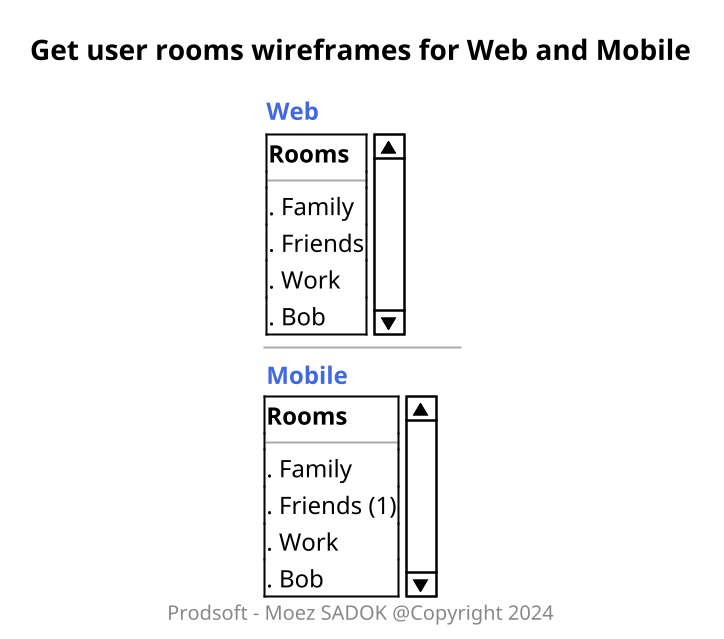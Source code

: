 @startsalt MessageForm_Wireframe

title Get user rooms wireframes for Web and Mobile
footer Prodsoft - Moez SADOK @Copyright 2024

scale 2
{
    { <color:RoyalBlue>**Web** }
    {
    {SI
        **Rooms**
        --
        . Family
        . Friends    
        . Work
        . Bob
    }
    |
    }
    --
    { <color:RoyalBlue>**Mobile** }

    {SI
        **Rooms**
        --
        . Family
        . Friends (1) 
        . Work
        . Bob
    }

}

@endsalt


' @startuml
' !unquoted procedure SALT(x)
' "{{
' salt
' %invoke_procedure("_"+x)
' }}
' " as x
' !endprocedure 

' !procedure _choose()
' {+
' <b>an example
' choose one option
' ()one
' ()two
' [ok]
' }
' !endprocedure 

' !procedure _wait()
' {+
' <b>please wait
' operation in progress
' <&clock>
' [cancel]
' }
' !endprocedure 

' (*) --> SALT(choose)
' choose -right-> SALT(wait)
' ' wait -right-> SALT(success)
' ' wait -down-> SALT(error)
' @enduml